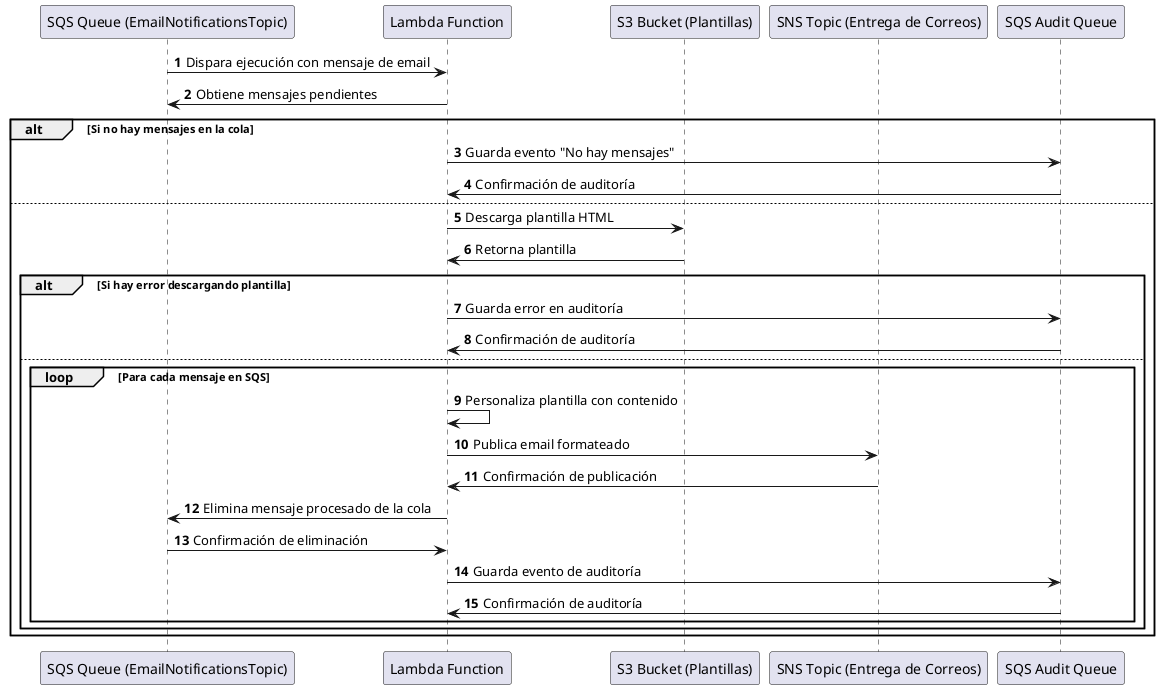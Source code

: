 @startuml
autonumber

participant "SQS Queue (EmailNotificationsTopic)" as SQS
participant "Lambda Function" as Lambda
participant "S3 Bucket (Plantillas)" as S3
participant "SNS Topic (Entrega de Correos)" as EmailSNS
participant "SQS Audit Queue" as AuditQueue

SQS -> Lambda: Dispara ejecución con mensaje de email
Lambda -> SQS: Obtiene mensajes pendientes

alt Si no hay mensajes en la cola
    Lambda -> AuditQueue: Guarda evento "No hay mensajes"
    AuditQueue -> Lambda: Confirmación de auditoría
else
    Lambda -> S3: Descarga plantilla HTML
    S3 -> Lambda: Retorna plantilla

    alt Si hay error descargando plantilla
        Lambda -> AuditQueue: Guarda error en auditoría
        AuditQueue -> Lambda: Confirmación de auditoría
    else
        loop Para cada mensaje en SQS
            Lambda -> Lambda: Personaliza plantilla con contenido
            Lambda -> EmailSNS: Publica email formateado
            EmailSNS -> Lambda: Confirmación de publicación
            
            Lambda -> SQS: Elimina mensaje procesado de la cola
            SQS -> Lambda: Confirmación de eliminación
            
            Lambda -> AuditQueue: Guarda evento de auditoría
            AuditQueue -> Lambda: Confirmación de auditoría
        end
    end
end
@enduml